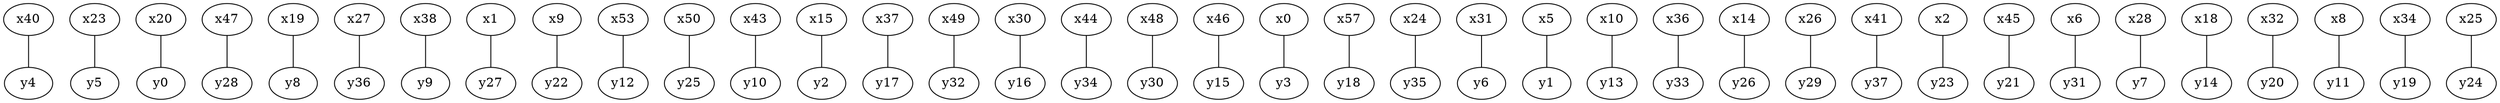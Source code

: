 strict graph "grafo_58_38" {

	 "y4";
	 "x40";
	 "y5";
	 "x23";
	 "y0";
	 "x20";
	 "y28";
	 "x47";
	 "y8";
	 "x19";
	 "y36";
	 "x27";
	 "y9";
	 "x38";
	 "y27";
	 "x1";
	 "y22";
	 "x9";
	 "y12";
	 "x53";
	 "y25";
	 "x50";
	 "y10";
	 "x43";
	 "y2";
	 "x15";
	 "y17";
	 "x37";
	 "y32";
	 "x49";
	 "y16";
	 "x30";
	 "y34";
	 "x44";
	 "y30";
	 "x48";
	 "y15";
	 "x46";
	 "y3";
	 "x0";
	 "y18";
	 "x57";
	 "y35";
	 "x24";
	 "y6";
	 "x31";
	 "y1";
	 "x5";
	 "y13";
	 "x10";
	 "y33";
	 "x36";
	 "y26";
	 "x14";
	 "y29";
	 "x26";
	 "y37";
	 "x41";
	 "y23";
	 "x2";
	 "y21";
	 "x45";
	 "y31";
	 "x6";
	 "y7";
	 "x28";
	 "y14";
	 "x18";
	 "y20";
	 "x32";
	 "y11";
	 "x8";
	 "y19";
	 "x34";
	 "y24";
	 "x25";

	"x25" -- "y24";
	"x34" -- "y19";
	"x8" -- "y11";
	"x32" -- "y20";
	"x18" -- "y14";
	"x28" -- "y7";
	"x6" -- "y31";
	"x45" -- "y21";
	"x2" -- "y23";
	"x41" -- "y37";
	"x26" -- "y29";
	"x14" -- "y26";
	"x36" -- "y33";
	"x10" -- "y13";
	"x5" -- "y1";
	"x31" -- "y6";
	"x24" -- "y35";
	"x57" -- "y18";
	"x0" -- "y3";
	"x46" -- "y15";
	"x48" -- "y30";
	"x44" -- "y34";
	"x30" -- "y16";
	"x49" -- "y32";
	"x37" -- "y17";
	"x15" -- "y2";
	"x43" -- "y10";
	"x50" -- "y25";
	"x53" -- "y12";
	"x9" -- "y22";
	"x1" -- "y27";
	"x38" -- "y9";
	"x27" -- "y36";
	"x19" -- "y8";
	"x47" -- "y28";
	"x20" -- "y0";
	"x23" -- "y5";
	"x40" -- "y4";

}
